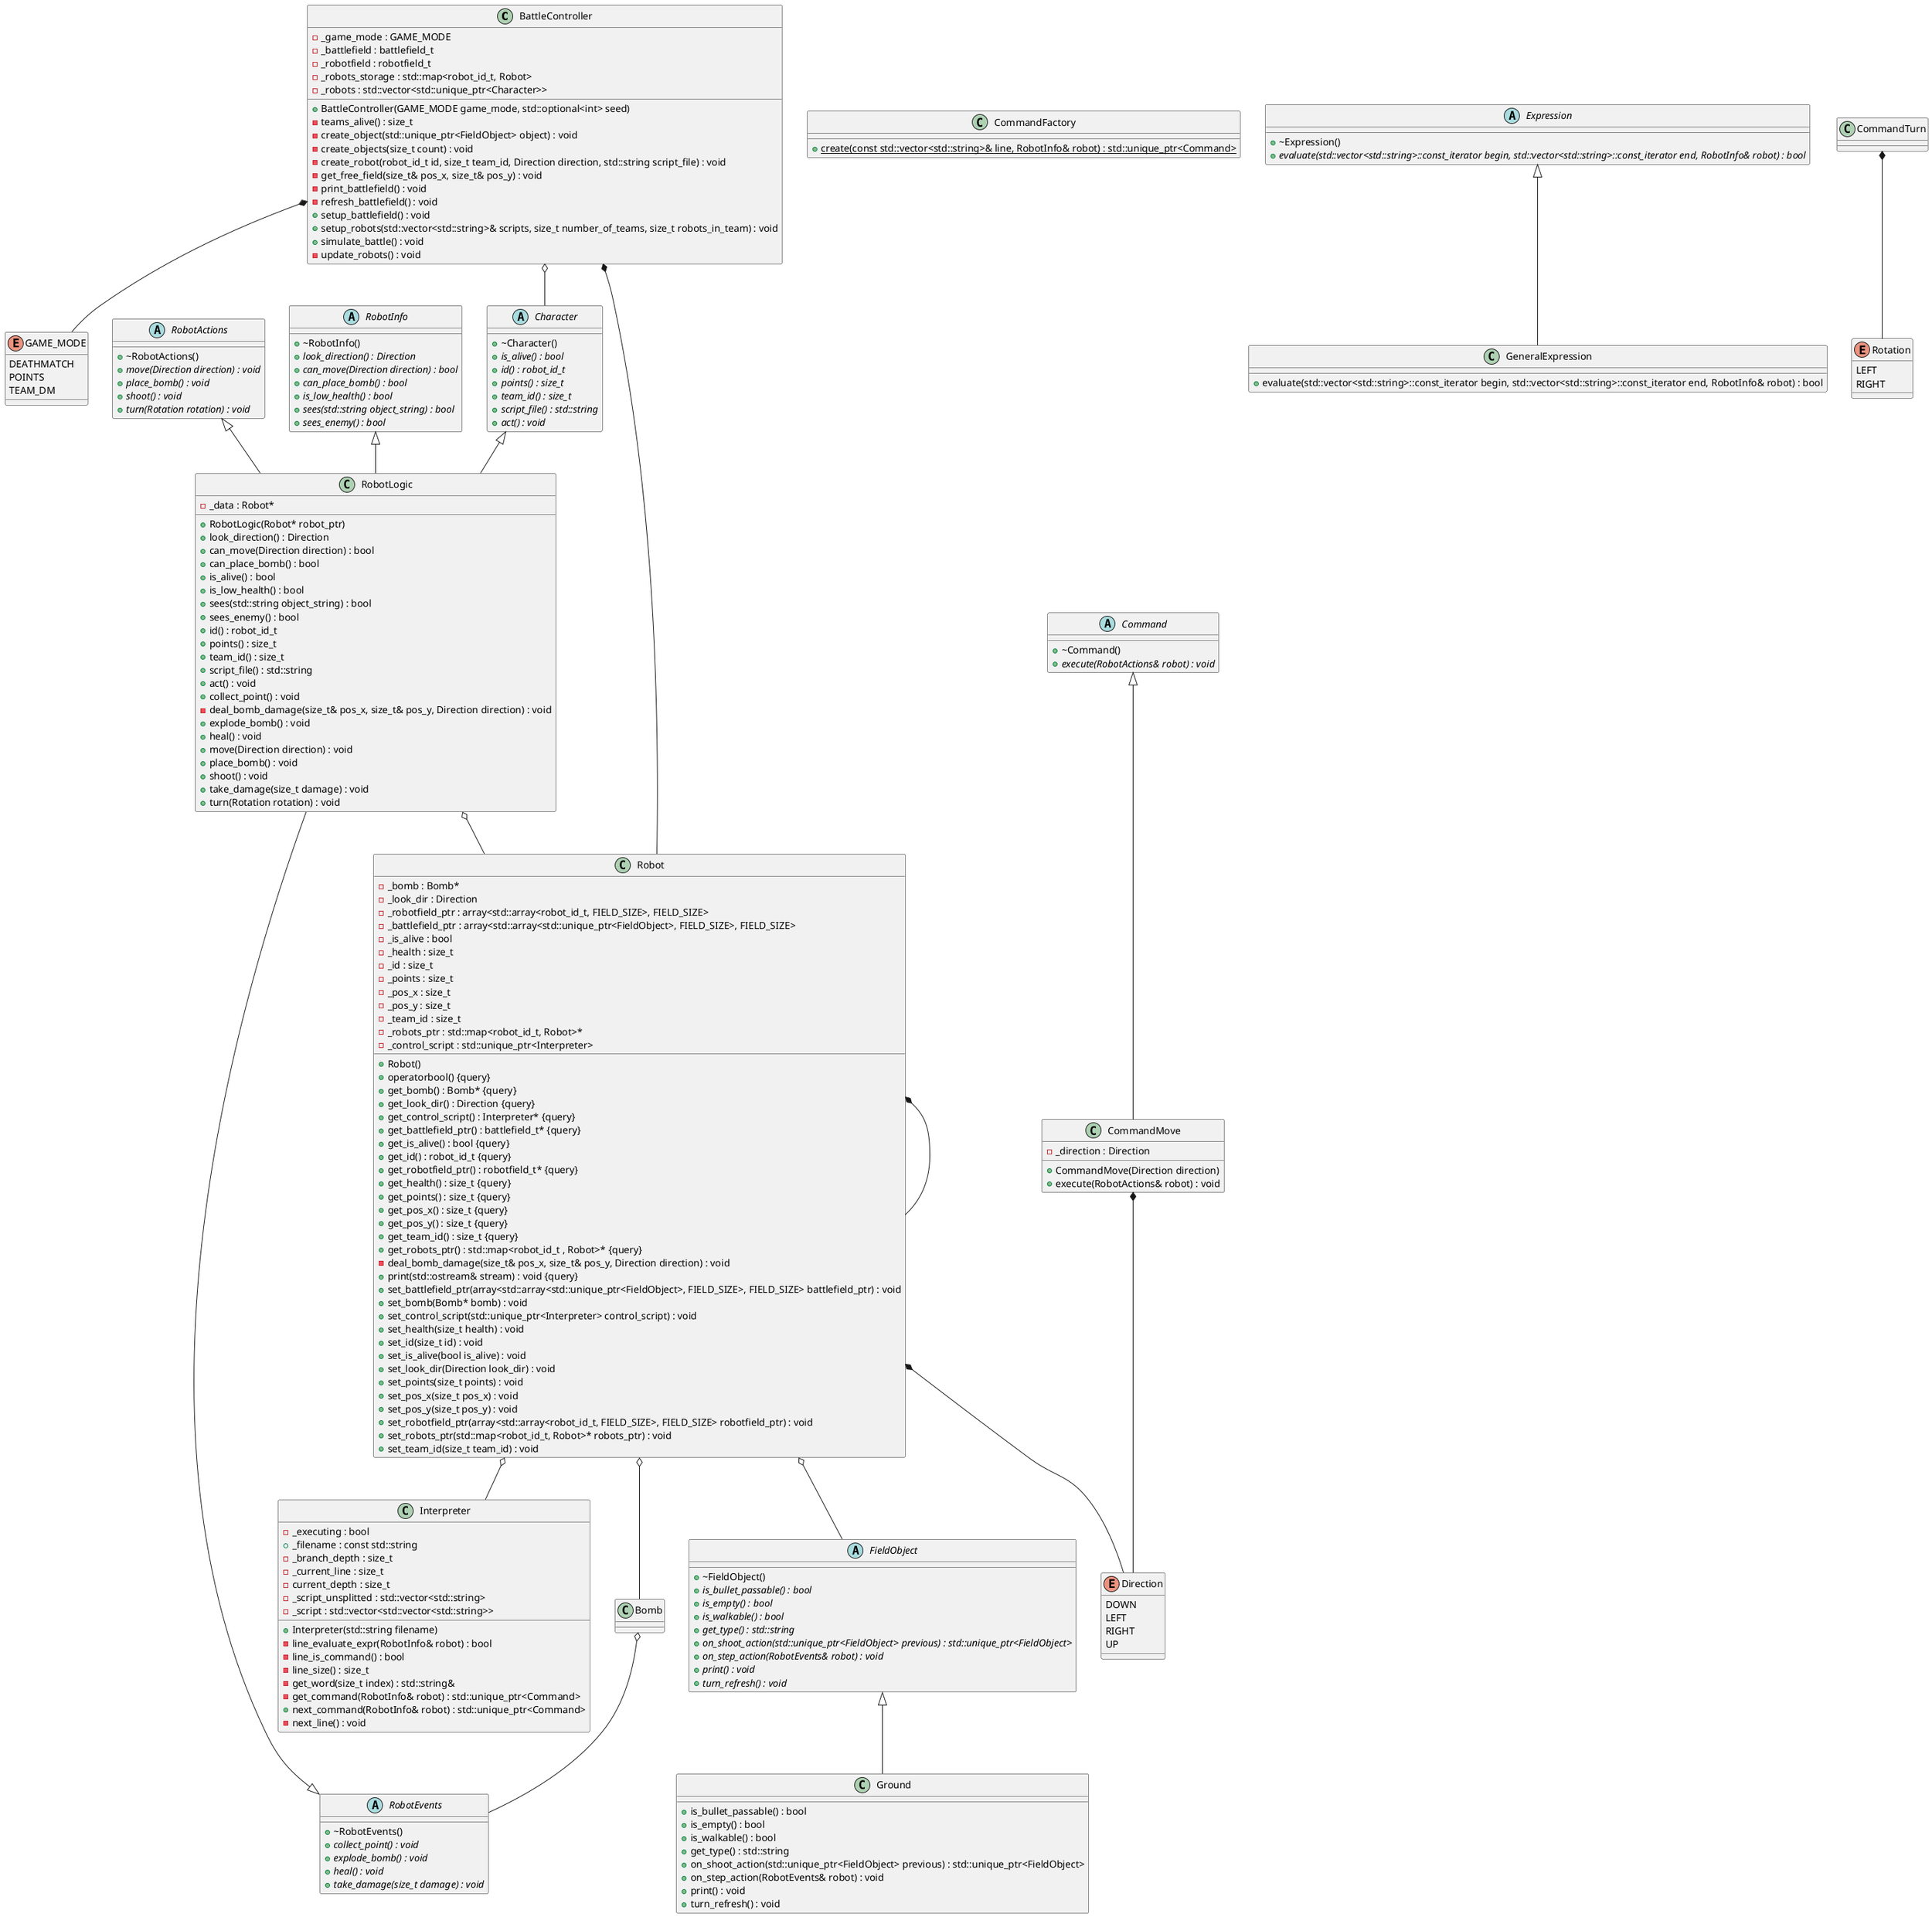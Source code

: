 @startuml





/' Objects '/

class BattleController {
	+BattleController(GAME_MODE game_mode, std::optional<int> seed)
	-_game_mode : GAME_MODE
	-_battlefield : battlefield_t
	-_robotfield : robotfield_t
	-teams_alive() : size_t
	-_robots_storage : std::map<robot_id_t, Robot>
	-_robots : std::vector<std::unique_ptr<Character>>
	-create_object(std::unique_ptr<FieldObject> object) : void
	-create_objects(size_t count) : void
	-create_robot(robot_id_t id, size_t team_id, Direction direction, std::string script_file) : void
	-get_free_field(size_t& pos_x, size_t& pos_y) : void
	-print_battlefield() : void
	-refresh_battlefield() : void
	+setup_battlefield() : void
	+setup_robots(std::vector<std::string>& scripts, size_t number_of_teams, size_t robots_in_team) : void
	+simulate_battle() : void
	-update_robots() : void
}


abstract class Character {
	+~Character()
	+{abstract} is_alive() : bool
	+{abstract} id() : robot_id_t
	+{abstract} points() : size_t
	+{abstract} team_id() : size_t
	+{abstract} script_file() : std::string
	+{abstract} act() : void
}


abstract class Command {
	+~Command()
	+{abstract} execute(RobotActions& robot) : void
}


class CommandFactory {
	+{static} create(const std::vector<std::string>& line, RobotInfo& robot) : std::unique_ptr<Command>
}


class CommandMove {
	+CommandMove(Direction direction)
	-_direction : Direction
	+execute(RobotActions& robot) : void
}


abstract class Expression {
	+~Expression()
	+{abstract} evaluate(std::vector<std::string>::const_iterator begin, std::vector<std::string>::const_iterator end, RobotInfo& robot) : bool
}


abstract class FieldObject {
	+~FieldObject()
	+{abstract} is_bullet_passable() : bool
	+{abstract} is_empty() : bool
	+{abstract} is_walkable() : bool
	+{abstract} get_type() : std::string
	+{abstract} on_shoot_action(std::unique_ptr<FieldObject> previous) : std::unique_ptr<FieldObject>
	+{abstract} on_step_action(RobotEvents& robot) : void
	+{abstract} print() : void
	+{abstract} turn_refresh() : void
}


class GeneralExpression {
	+evaluate(std::vector<std::string>::const_iterator begin, std::vector<std::string>::const_iterator end, RobotInfo& robot) : bool
}


class Ground {
	+is_bullet_passable() : bool
	+is_empty() : bool
	+is_walkable() : bool
	+get_type() : std::string
	+on_shoot_action(std::unique_ptr<FieldObject> previous) : std::unique_ptr<FieldObject>
	+on_step_action(RobotEvents& robot) : void
	+print() : void
	+turn_refresh() : void
}


class Interpreter {
	+Interpreter(std::string filename)
	-_executing : bool
	-line_evaluate_expr(RobotInfo& robot) : bool
	-line_is_command() : bool
	+_filename : const std::string
	-_branch_depth : size_t
	-_current_line : size_t
	-current_depth : size_t
	-line_size() : size_t
	-get_word(size_t index) : std::string&
	-get_command(RobotInfo& robot) : std::unique_ptr<Command>
	+next_command(RobotInfo& robot) : std::unique_ptr<Command>
	-_script_unsplitted : std::vector<std::string>
	-_script : std::vector<std::vector<std::string>>
	-next_line() : void
}


class Robot {
	+Robot()
	+operatorbool() {query}
	-_bomb : Bomb*
	+get_bomb() : Bomb* {query}
	-_look_dir : Direction
	+get_look_dir() : Direction {query}
	+get_control_script() : Interpreter* {query}
	-_robotfield_ptr : array<std::array<robot_id_t, FIELD_SIZE>, FIELD_SIZE>
	-_battlefield_ptr : array<std::array<std::unique_ptr<FieldObject>, FIELD_SIZE>, FIELD_SIZE>
	+get_battlefield_ptr() : battlefield_t* {query}
	-_is_alive : bool
	+get_is_alive() : bool {query}
	+get_id() : robot_id_t {query}
	+get_robotfield_ptr() : robotfield_t* {query}
	-_health : size_t
	-_id : size_t
	-_points : size_t
	-_pos_x : size_t
	-_pos_y : size_t
	-_team_id : size_t
	+get_health() : size_t {query}
	+get_points() : size_t {query}
	+get_pos_x() : size_t {query}
	+get_pos_y() : size_t {query}
	+get_team_id() : size_t {query}
	+get_robots_ptr() : std::map<robot_id_t , Robot>* {query}
	-_robots_ptr : std::map<robot_id_t, Robot>*
	-_control_script : std::unique_ptr<Interpreter>
	-deal_bomb_damage(size_t& pos_x, size_t& pos_y, Direction direction) : void
	+print(std::ostream& stream) : void {query}
	+set_battlefield_ptr(array<std::array<std::unique_ptr<FieldObject>, FIELD_SIZE>, FIELD_SIZE> battlefield_ptr) : void
	+set_bomb(Bomb* bomb) : void
	+set_control_script(std::unique_ptr<Interpreter> control_script) : void
	+set_health(size_t health) : void
	+set_id(size_t id) : void
	+set_is_alive(bool is_alive) : void
	+set_look_dir(Direction look_dir) : void
	+set_points(size_t points) : void
	+set_pos_x(size_t pos_x) : void
	+set_pos_y(size_t pos_y) : void
	+set_robotfield_ptr(array<std::array<robot_id_t, FIELD_SIZE>, FIELD_SIZE> robotfield_ptr) : void
	+set_robots_ptr(std::map<robot_id_t, Robot>* robots_ptr) : void
	+set_team_id(size_t team_id) : void
}


abstract class RobotActions {
	+~RobotActions()
	+{abstract} move(Direction direction) : void
	+{abstract} place_bomb() : void
	+{abstract} shoot() : void
	+{abstract} turn(Rotation rotation) : void
}


abstract class RobotEvents {
	+~RobotEvents()
	+{abstract} collect_point() : void
	+{abstract} explode_bomb() : void
	+{abstract} heal() : void
	+{abstract} take_damage(size_t damage) : void
}


abstract class RobotInfo {
	+~RobotInfo()
	+{abstract} look_direction() : Direction
	+{abstract} can_move(Direction direction) : bool
	+{abstract} can_place_bomb() : bool
	+{abstract} is_low_health() : bool
	+{abstract} sees(std::string object_string) : bool
	+{abstract} sees_enemy() : bool
}


class RobotLogic {
	+RobotLogic(Robot* robot_ptr)
	+look_direction() : Direction
	-_data : Robot*
	+can_move(Direction direction) : bool
	+can_place_bomb() : bool
	+is_alive() : bool
	+is_low_health() : bool
	+sees(std::string object_string) : bool
	+sees_enemy() : bool
	+id() : robot_id_t
	+points() : size_t
	+team_id() : size_t
	+script_file() : std::string
	+act() : void
	+collect_point() : void
	-deal_bomb_damage(size_t& pos_x, size_t& pos_y, Direction direction) : void
	+explode_bomb() : void
	+heal() : void
	+move(Direction direction) : void
	+place_bomb() : void
	+shoot() : void
	+take_damage(size_t damage) : void
	+turn(Rotation rotation) : void
}


enum Direction {
	DOWN
	LEFT
	RIGHT
	UP
}


enum GAME_MODE {
	DEATHMATCH
	POINTS
	TEAM_DM
}


enum Rotation {
	LEFT
	RIGHT
}





/' Inheritance relationships '/

Character <|-- RobotLogic


Command <|-- CommandMove


Expression <|-- GeneralExpression


FieldObject <|-- Ground


RobotActions <|-- RobotLogic


RobotEvents <|-- RobotLogic


RobotInfo <|-- RobotLogic





/' Aggregation relationships '/

BattleController o-- Character


BattleController *-- GAME_MODE


BattleController *-- Robot


Bomb o-- RobotEvents


CommandMove *-- Direction


CommandTurn *-- Rotation


Robot o-- Bomb


Robot *-- Direction


Robot o-- FieldObject


Robot o-- Interpreter


Robot *-- Robot


RobotLogic o-- Robot






/' Nested objects '/



@enduml
